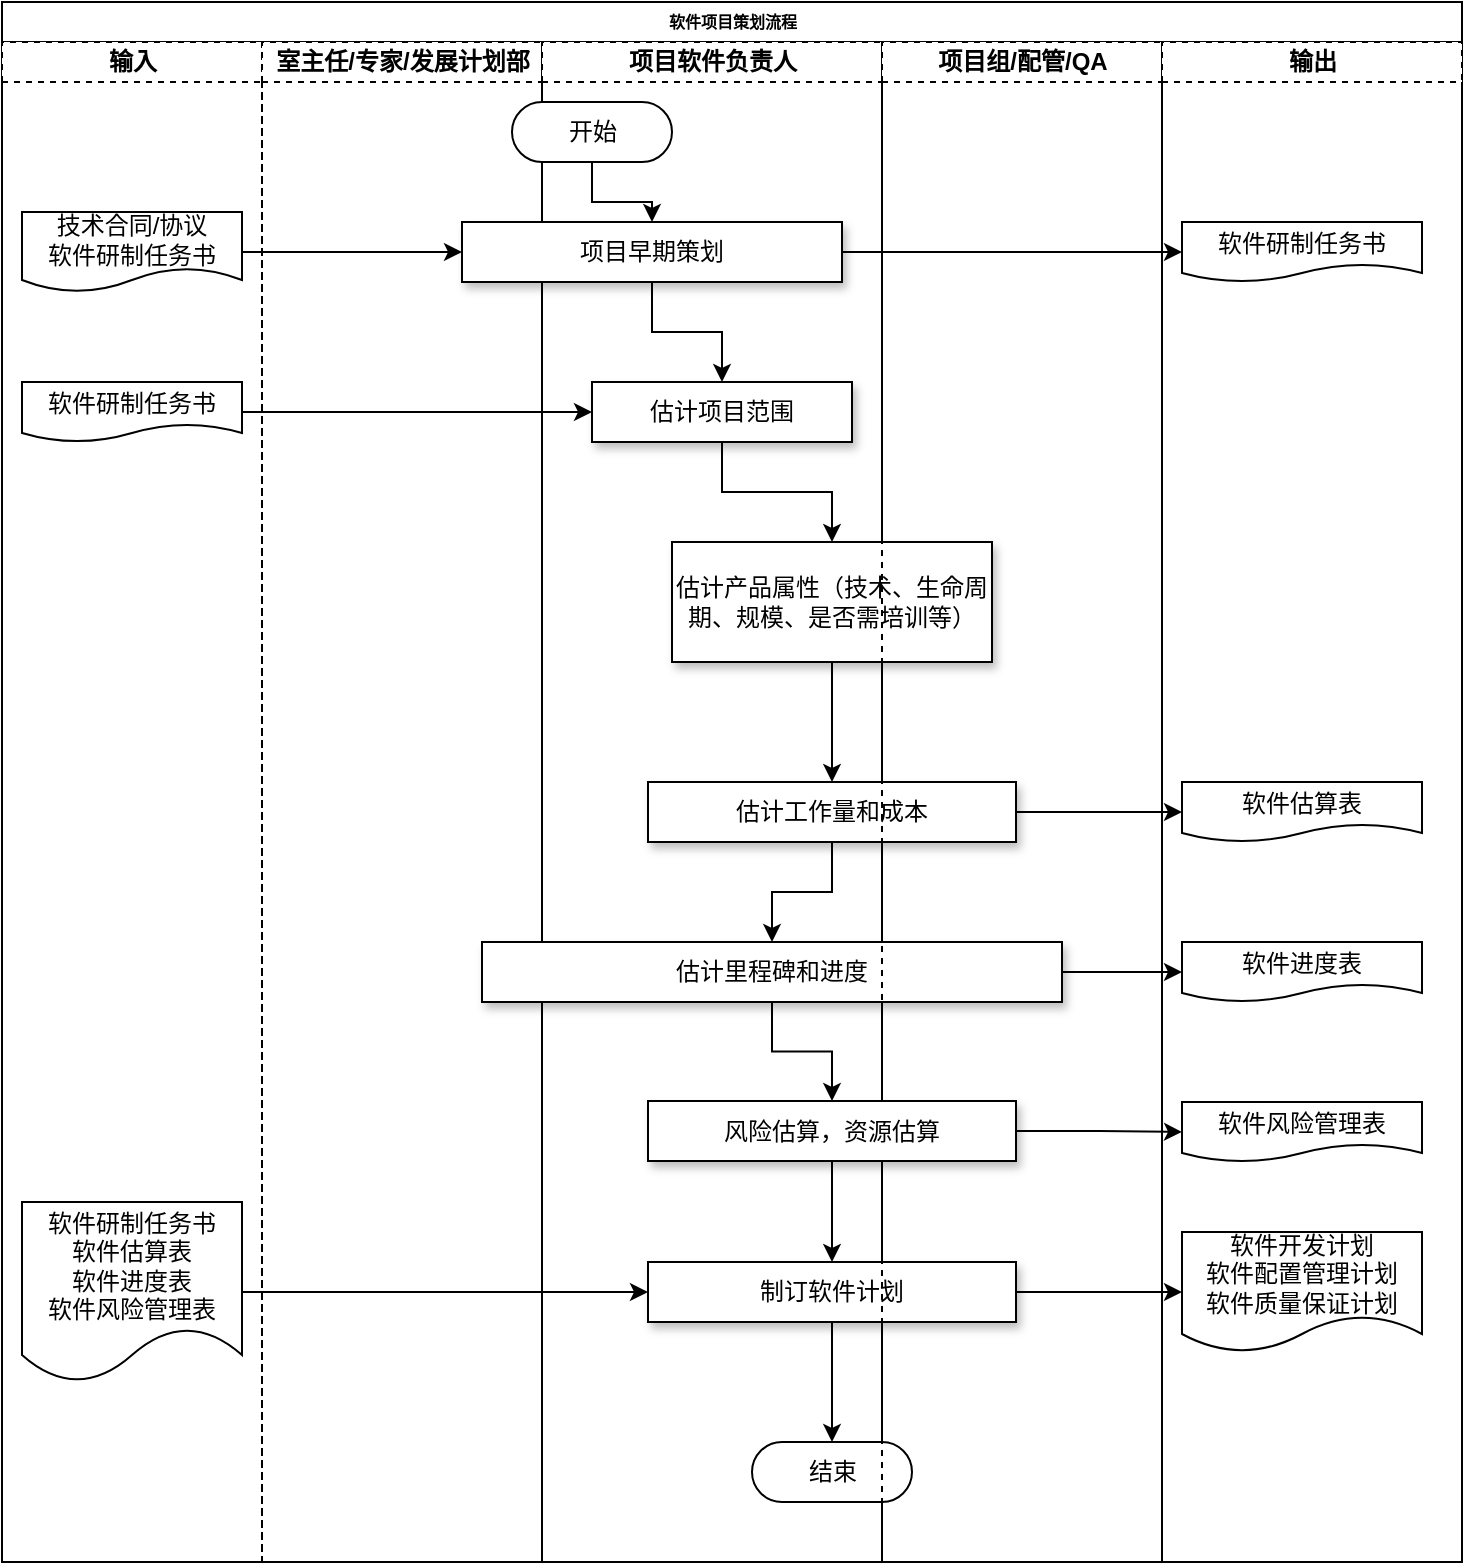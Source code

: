 <mxfile version="14.4.3" type="github">
  <diagram id="Y6pC3GNlF24UOwmUQNeX" name="Page-1">
    <mxGraphModel dx="2249" dy="762" grid="1" gridSize="10" guides="1" tooltips="1" connect="1" arrows="1" fold="1" page="1" pageScale="1" pageWidth="827" pageHeight="1169" math="0" shadow="0">
      <root>
        <mxCell id="0" />
        <mxCell id="1" parent="0" />
        <mxCell id="M6xTOICLk2iZMT3K-ipU-1" value="软件项目策划流程" style="swimlane;html=1;childLayout=stackLayout;startSize=20;rounded=0;shadow=0;labelBackgroundColor=none;strokeWidth=1;fontFamily=Verdana;fontSize=8;align=center;" parent="1" vertex="1">
          <mxGeometry x="-810" y="20" width="730" height="780" as="geometry">
            <mxRectangle x="20" y="940" width="60" height="20" as="alternateBounds" />
          </mxGeometry>
        </mxCell>
        <mxCell id="M6xTOICLk2iZMT3K-ipU-19" value="输入" style="swimlane;html=1;startSize=20;dashed=1;" parent="M6xTOICLk2iZMT3K-ipU-1" vertex="1">
          <mxGeometry y="20" width="130" height="760" as="geometry" />
        </mxCell>
        <mxCell id="M6xTOICLk2iZMT3K-ipU-32" value="技术合同/协议&lt;br&gt;软件研制任务书" style="shape=document;whiteSpace=wrap;html=1;boundedLbl=1;fontSize=12;" parent="M6xTOICLk2iZMT3K-ipU-19" vertex="1">
          <mxGeometry x="10" y="85" width="110" height="40" as="geometry" />
        </mxCell>
        <mxCell id="M6xTOICLk2iZMT3K-ipU-153" value="软件研制任务书" style="shape=document;whiteSpace=wrap;html=1;boundedLbl=1;fontSize=12;" parent="M6xTOICLk2iZMT3K-ipU-19" vertex="1">
          <mxGeometry x="10" y="170" width="110" height="30" as="geometry" />
        </mxCell>
        <mxCell id="M6xTOICLk2iZMT3K-ipU-165" value="软件研制任务书&lt;br&gt;软件估算表&lt;br&gt;软件进度表&lt;br&gt;软件风险管理表" style="shape=document;whiteSpace=wrap;html=1;boundedLbl=1;fontSize=12;" parent="M6xTOICLk2iZMT3K-ipU-19" vertex="1">
          <mxGeometry x="10" y="580" width="110" height="90" as="geometry" />
        </mxCell>
        <mxCell id="M6xTOICLk2iZMT3K-ipU-37" value="室主任/专家/发展计划部" style="swimlane;html=1;startSize=20;dashed=1;" parent="M6xTOICLk2iZMT3K-ipU-1" vertex="1">
          <mxGeometry x="130" y="20" width="140" height="760" as="geometry" />
        </mxCell>
        <mxCell id="M6xTOICLk2iZMT3K-ipU-64" value="项目软件负责人" style="swimlane;html=1;startSize=20;dashed=1;strokeWidth=1;" parent="M6xTOICLk2iZMT3K-ipU-1" vertex="1">
          <mxGeometry x="270" y="20" width="170" height="760" as="geometry" />
        </mxCell>
        <mxCell id="M6xTOICLk2iZMT3K-ipU-167" style="edgeStyle=orthogonalEdgeStyle;rounded=0;orthogonalLoop=1;jettySize=auto;html=1;entryX=0.5;entryY=0;entryDx=0;entryDy=0;" parent="M6xTOICLk2iZMT3K-ipU-64" source="M6xTOICLk2iZMT3K-ipU-154" target="M6xTOICLk2iZMT3K-ipU-155" edge="1">
          <mxGeometry relative="1" as="geometry" />
        </mxCell>
        <mxCell id="M6xTOICLk2iZMT3K-ipU-154" value="估计项目范围" style="rounded=0;whiteSpace=wrap;html=1;shadow=1;fontSize=12;" parent="M6xTOICLk2iZMT3K-ipU-64" vertex="1">
          <mxGeometry x="25" y="170" width="130" height="30" as="geometry" />
        </mxCell>
        <mxCell id="M6xTOICLk2iZMT3K-ipU-169" style="edgeStyle=orthogonalEdgeStyle;rounded=0;orthogonalLoop=1;jettySize=auto;html=1;" parent="M6xTOICLk2iZMT3K-ipU-64" source="M6xTOICLk2iZMT3K-ipU-155" target="M6xTOICLk2iZMT3K-ipU-156" edge="1">
          <mxGeometry relative="1" as="geometry" />
        </mxCell>
        <mxCell id="M6xTOICLk2iZMT3K-ipU-155" value="估计产品属性（技术、生命周期、规模、是否需培训等）" style="rounded=0;whiteSpace=wrap;html=1;shadow=1;fontSize=12;" parent="M6xTOICLk2iZMT3K-ipU-64" vertex="1">
          <mxGeometry x="65" y="250" width="160" height="60" as="geometry" />
        </mxCell>
        <mxCell id="M6xTOICLk2iZMT3K-ipU-170" style="edgeStyle=orthogonalEdgeStyle;rounded=0;orthogonalLoop=1;jettySize=auto;html=1;entryX=0.5;entryY=0;entryDx=0;entryDy=0;" parent="M6xTOICLk2iZMT3K-ipU-64" source="M6xTOICLk2iZMT3K-ipU-156" target="M6xTOICLk2iZMT3K-ipU-157" edge="1">
          <mxGeometry relative="1" as="geometry" />
        </mxCell>
        <mxCell id="M6xTOICLk2iZMT3K-ipU-156" value="估计工作量和成本" style="rounded=0;whiteSpace=wrap;html=1;shadow=1;fontSize=12;" parent="M6xTOICLk2iZMT3K-ipU-64" vertex="1">
          <mxGeometry x="53" y="370" width="184" height="30" as="geometry" />
        </mxCell>
        <mxCell id="M6xTOICLk2iZMT3K-ipU-157" value="估计里程碑和进度" style="rounded=0;whiteSpace=wrap;html=1;shadow=1;fontSize=12;" parent="M6xTOICLk2iZMT3K-ipU-64" vertex="1">
          <mxGeometry x="-30" y="450" width="290" height="30" as="geometry" />
        </mxCell>
        <mxCell id="M6xTOICLk2iZMT3K-ipU-173" style="edgeStyle=orthogonalEdgeStyle;rounded=0;orthogonalLoop=1;jettySize=auto;html=1;" parent="M6xTOICLk2iZMT3K-ipU-64" source="M6xTOICLk2iZMT3K-ipU-163" target="M6xTOICLk2iZMT3K-ipU-164" edge="1">
          <mxGeometry relative="1" as="geometry" />
        </mxCell>
        <mxCell id="M6xTOICLk2iZMT3K-ipU-163" value="制订软件计划" style="rounded=0;whiteSpace=wrap;html=1;shadow=1;fontSize=12;" parent="M6xTOICLk2iZMT3K-ipU-64" vertex="1">
          <mxGeometry x="53" y="610" width="184" height="30" as="geometry" />
        </mxCell>
        <mxCell id="M6xTOICLk2iZMT3K-ipU-164" value="结束" style="html=1;dashed=0;whitespace=wrap;shape=mxgraph.dfd.start" parent="M6xTOICLk2iZMT3K-ipU-64" vertex="1">
          <mxGeometry x="105" y="700" width="80" height="30" as="geometry" />
        </mxCell>
        <mxCell id="M6xTOICLk2iZMT3K-ipU-151" value="开始" style="html=1;dashed=0;whitespace=wrap;shape=mxgraph.dfd.start" parent="M6xTOICLk2iZMT3K-ipU-64" vertex="1">
          <mxGeometry x="-15" y="30" width="80" height="30" as="geometry" />
        </mxCell>
        <mxCell id="M6xTOICLk2iZMT3K-ipU-168" style="edgeStyle=orthogonalEdgeStyle;rounded=0;orthogonalLoop=1;jettySize=auto;html=1;" parent="M6xTOICLk2iZMT3K-ipU-1" source="M6xTOICLk2iZMT3K-ipU-153" target="M6xTOICLk2iZMT3K-ipU-154" edge="1">
          <mxGeometry relative="1" as="geometry" />
        </mxCell>
        <mxCell id="M6xTOICLk2iZMT3K-ipU-68" value="项目组/配管/QA" style="swimlane;html=1;startSize=20;dashed=1;" parent="M6xTOICLk2iZMT3K-ipU-1" vertex="1">
          <mxGeometry x="440" y="20" width="140" height="760" as="geometry" />
        </mxCell>
        <mxCell id="M6xTOICLk2iZMT3K-ipU-174" style="edgeStyle=orthogonalEdgeStyle;rounded=0;orthogonalLoop=1;jettySize=auto;html=1;entryX=0;entryY=0.5;entryDx=0;entryDy=0;" parent="M6xTOICLk2iZMT3K-ipU-1" source="M6xTOICLk2iZMT3K-ipU-156" target="M6xTOICLk2iZMT3K-ipU-158" edge="1">
          <mxGeometry relative="1" as="geometry" />
        </mxCell>
        <mxCell id="M6xTOICLk2iZMT3K-ipU-175" style="edgeStyle=orthogonalEdgeStyle;rounded=0;orthogonalLoop=1;jettySize=auto;html=1;" parent="M6xTOICLk2iZMT3K-ipU-1" source="M6xTOICLk2iZMT3K-ipU-157" target="M6xTOICLk2iZMT3K-ipU-161" edge="1">
          <mxGeometry relative="1" as="geometry" />
        </mxCell>
        <mxCell id="M6xTOICLk2iZMT3K-ipU-177" style="edgeStyle=orthogonalEdgeStyle;rounded=0;orthogonalLoop=1;jettySize=auto;html=1;entryX=0;entryY=0.5;entryDx=0;entryDy=0;" parent="M6xTOICLk2iZMT3K-ipU-1" source="M6xTOICLk2iZMT3K-ipU-163" target="M6xTOICLk2iZMT3K-ipU-160" edge="1">
          <mxGeometry relative="1" as="geometry" />
        </mxCell>
        <mxCell id="M6xTOICLk2iZMT3K-ipU-178" style="edgeStyle=orthogonalEdgeStyle;rounded=0;orthogonalLoop=1;jettySize=auto;html=1;" parent="M6xTOICLk2iZMT3K-ipU-1" source="M6xTOICLk2iZMT3K-ipU-165" target="M6xTOICLk2iZMT3K-ipU-163" edge="1">
          <mxGeometry relative="1" as="geometry" />
        </mxCell>
        <mxCell id="M6xTOICLk2iZMT3K-ipU-141" value="输出" style="swimlane;html=1;startSize=20;dashed=1;" parent="M6xTOICLk2iZMT3K-ipU-1" vertex="1">
          <mxGeometry x="580" y="20" width="150" height="760" as="geometry" />
        </mxCell>
        <mxCell id="M6xTOICLk2iZMT3K-ipU-69" value="软件研制任务书" style="shape=document;whiteSpace=wrap;html=1;boundedLbl=1;fontSize=12;" parent="M6xTOICLk2iZMT3K-ipU-141" vertex="1">
          <mxGeometry x="10" y="90" width="120" height="30" as="geometry" />
        </mxCell>
        <mxCell id="M6xTOICLk2iZMT3K-ipU-158" value="软件估算表" style="shape=document;whiteSpace=wrap;html=1;boundedLbl=1;fontSize=12;" parent="M6xTOICLk2iZMT3K-ipU-141" vertex="1">
          <mxGeometry x="10" y="370" width="120" height="30" as="geometry" />
        </mxCell>
        <mxCell id="M6xTOICLk2iZMT3K-ipU-159" value="软件风险管理表" style="shape=document;whiteSpace=wrap;html=1;boundedLbl=1;fontSize=12;" parent="M6xTOICLk2iZMT3K-ipU-141" vertex="1">
          <mxGeometry x="10" y="530" width="120" height="30" as="geometry" />
        </mxCell>
        <mxCell id="M6xTOICLk2iZMT3K-ipU-160" value="软件开发计划&lt;br&gt;软件配置管理计划&lt;br&gt;软件质量保证计划" style="shape=document;whiteSpace=wrap;html=1;boundedLbl=1;fontSize=12;" parent="M6xTOICLk2iZMT3K-ipU-141" vertex="1">
          <mxGeometry x="10" y="595" width="120" height="60" as="geometry" />
        </mxCell>
        <mxCell id="M6xTOICLk2iZMT3K-ipU-161" value="软件进度表" style="shape=document;whiteSpace=wrap;html=1;boundedLbl=1;fontSize=12;" parent="M6xTOICLk2iZMT3K-ipU-141" vertex="1">
          <mxGeometry x="10" y="450" width="120" height="30" as="geometry" />
        </mxCell>
        <mxCell id="M6xTOICLk2iZMT3K-ipU-84" style="edgeStyle=elbowEdgeStyle;rounded=0;orthogonalLoop=1;jettySize=auto;html=1;endArrow=classic;endFill=1;" parent="1" source="M6xTOICLk2iZMT3K-ipU-86" target="M6xTOICLk2iZMT3K-ipU-69" edge="1">
          <mxGeometry relative="1" as="geometry" />
        </mxCell>
        <mxCell id="M6xTOICLk2iZMT3K-ipU-166" style="edgeStyle=orthogonalEdgeStyle;rounded=0;orthogonalLoop=1;jettySize=auto;html=1;" parent="1" source="M6xTOICLk2iZMT3K-ipU-86" target="M6xTOICLk2iZMT3K-ipU-154" edge="1">
          <mxGeometry relative="1" as="geometry" />
        </mxCell>
        <mxCell id="M6xTOICLk2iZMT3K-ipU-86" value="项目早期策划" style="rounded=0;whiteSpace=wrap;html=1;shadow=1;fontSize=12;" parent="1" vertex="1">
          <mxGeometry x="-580" y="130" width="190" height="30" as="geometry" />
        </mxCell>
        <mxCell id="M6xTOICLk2iZMT3K-ipU-130" style="edgeStyle=orthogonalEdgeStyle;rounded=0;orthogonalLoop=1;jettySize=auto;html=1;entryX=0;entryY=0.5;entryDx=0;entryDy=0;endArrow=classic;endFill=1;" parent="1" source="M6xTOICLk2iZMT3K-ipU-32" target="M6xTOICLk2iZMT3K-ipU-86" edge="1">
          <mxGeometry relative="1" as="geometry" />
        </mxCell>
        <mxCell id="M6xTOICLk2iZMT3K-ipU-152" style="edgeStyle=orthogonalEdgeStyle;rounded=0;orthogonalLoop=1;jettySize=auto;html=1;entryX=0.5;entryY=0;entryDx=0;entryDy=0;" parent="1" source="M6xTOICLk2iZMT3K-ipU-151" target="M6xTOICLk2iZMT3K-ipU-86" edge="1">
          <mxGeometry relative="1" as="geometry" />
        </mxCell>
        <mxCell id="M6xTOICLk2iZMT3K-ipU-176" style="edgeStyle=orthogonalEdgeStyle;rounded=0;orthogonalLoop=1;jettySize=auto;html=1;" parent="1" source="M6xTOICLk2iZMT3K-ipU-162" target="M6xTOICLk2iZMT3K-ipU-159" edge="1">
          <mxGeometry relative="1" as="geometry" />
        </mxCell>
        <mxCell id="M6xTOICLk2iZMT3K-ipU-162" value="风险估算，资源估算" style="rounded=0;whiteSpace=wrap;html=1;shadow=1;fontSize=12;" parent="1" vertex="1">
          <mxGeometry x="-487" y="569.5" width="184" height="30" as="geometry" />
        </mxCell>
        <mxCell id="M6xTOICLk2iZMT3K-ipU-171" style="edgeStyle=orthogonalEdgeStyle;rounded=0;orthogonalLoop=1;jettySize=auto;html=1;entryX=0.5;entryY=0;entryDx=0;entryDy=0;" parent="1" source="M6xTOICLk2iZMT3K-ipU-157" target="M6xTOICLk2iZMT3K-ipU-162" edge="1">
          <mxGeometry relative="1" as="geometry" />
        </mxCell>
        <mxCell id="M6xTOICLk2iZMT3K-ipU-172" style="edgeStyle=orthogonalEdgeStyle;rounded=0;orthogonalLoop=1;jettySize=auto;html=1;entryX=0.5;entryY=0;entryDx=0;entryDy=0;" parent="1" source="M6xTOICLk2iZMT3K-ipU-162" target="M6xTOICLk2iZMT3K-ipU-163" edge="1">
          <mxGeometry relative="1" as="geometry" />
        </mxCell>
      </root>
    </mxGraphModel>
  </diagram>
</mxfile>
